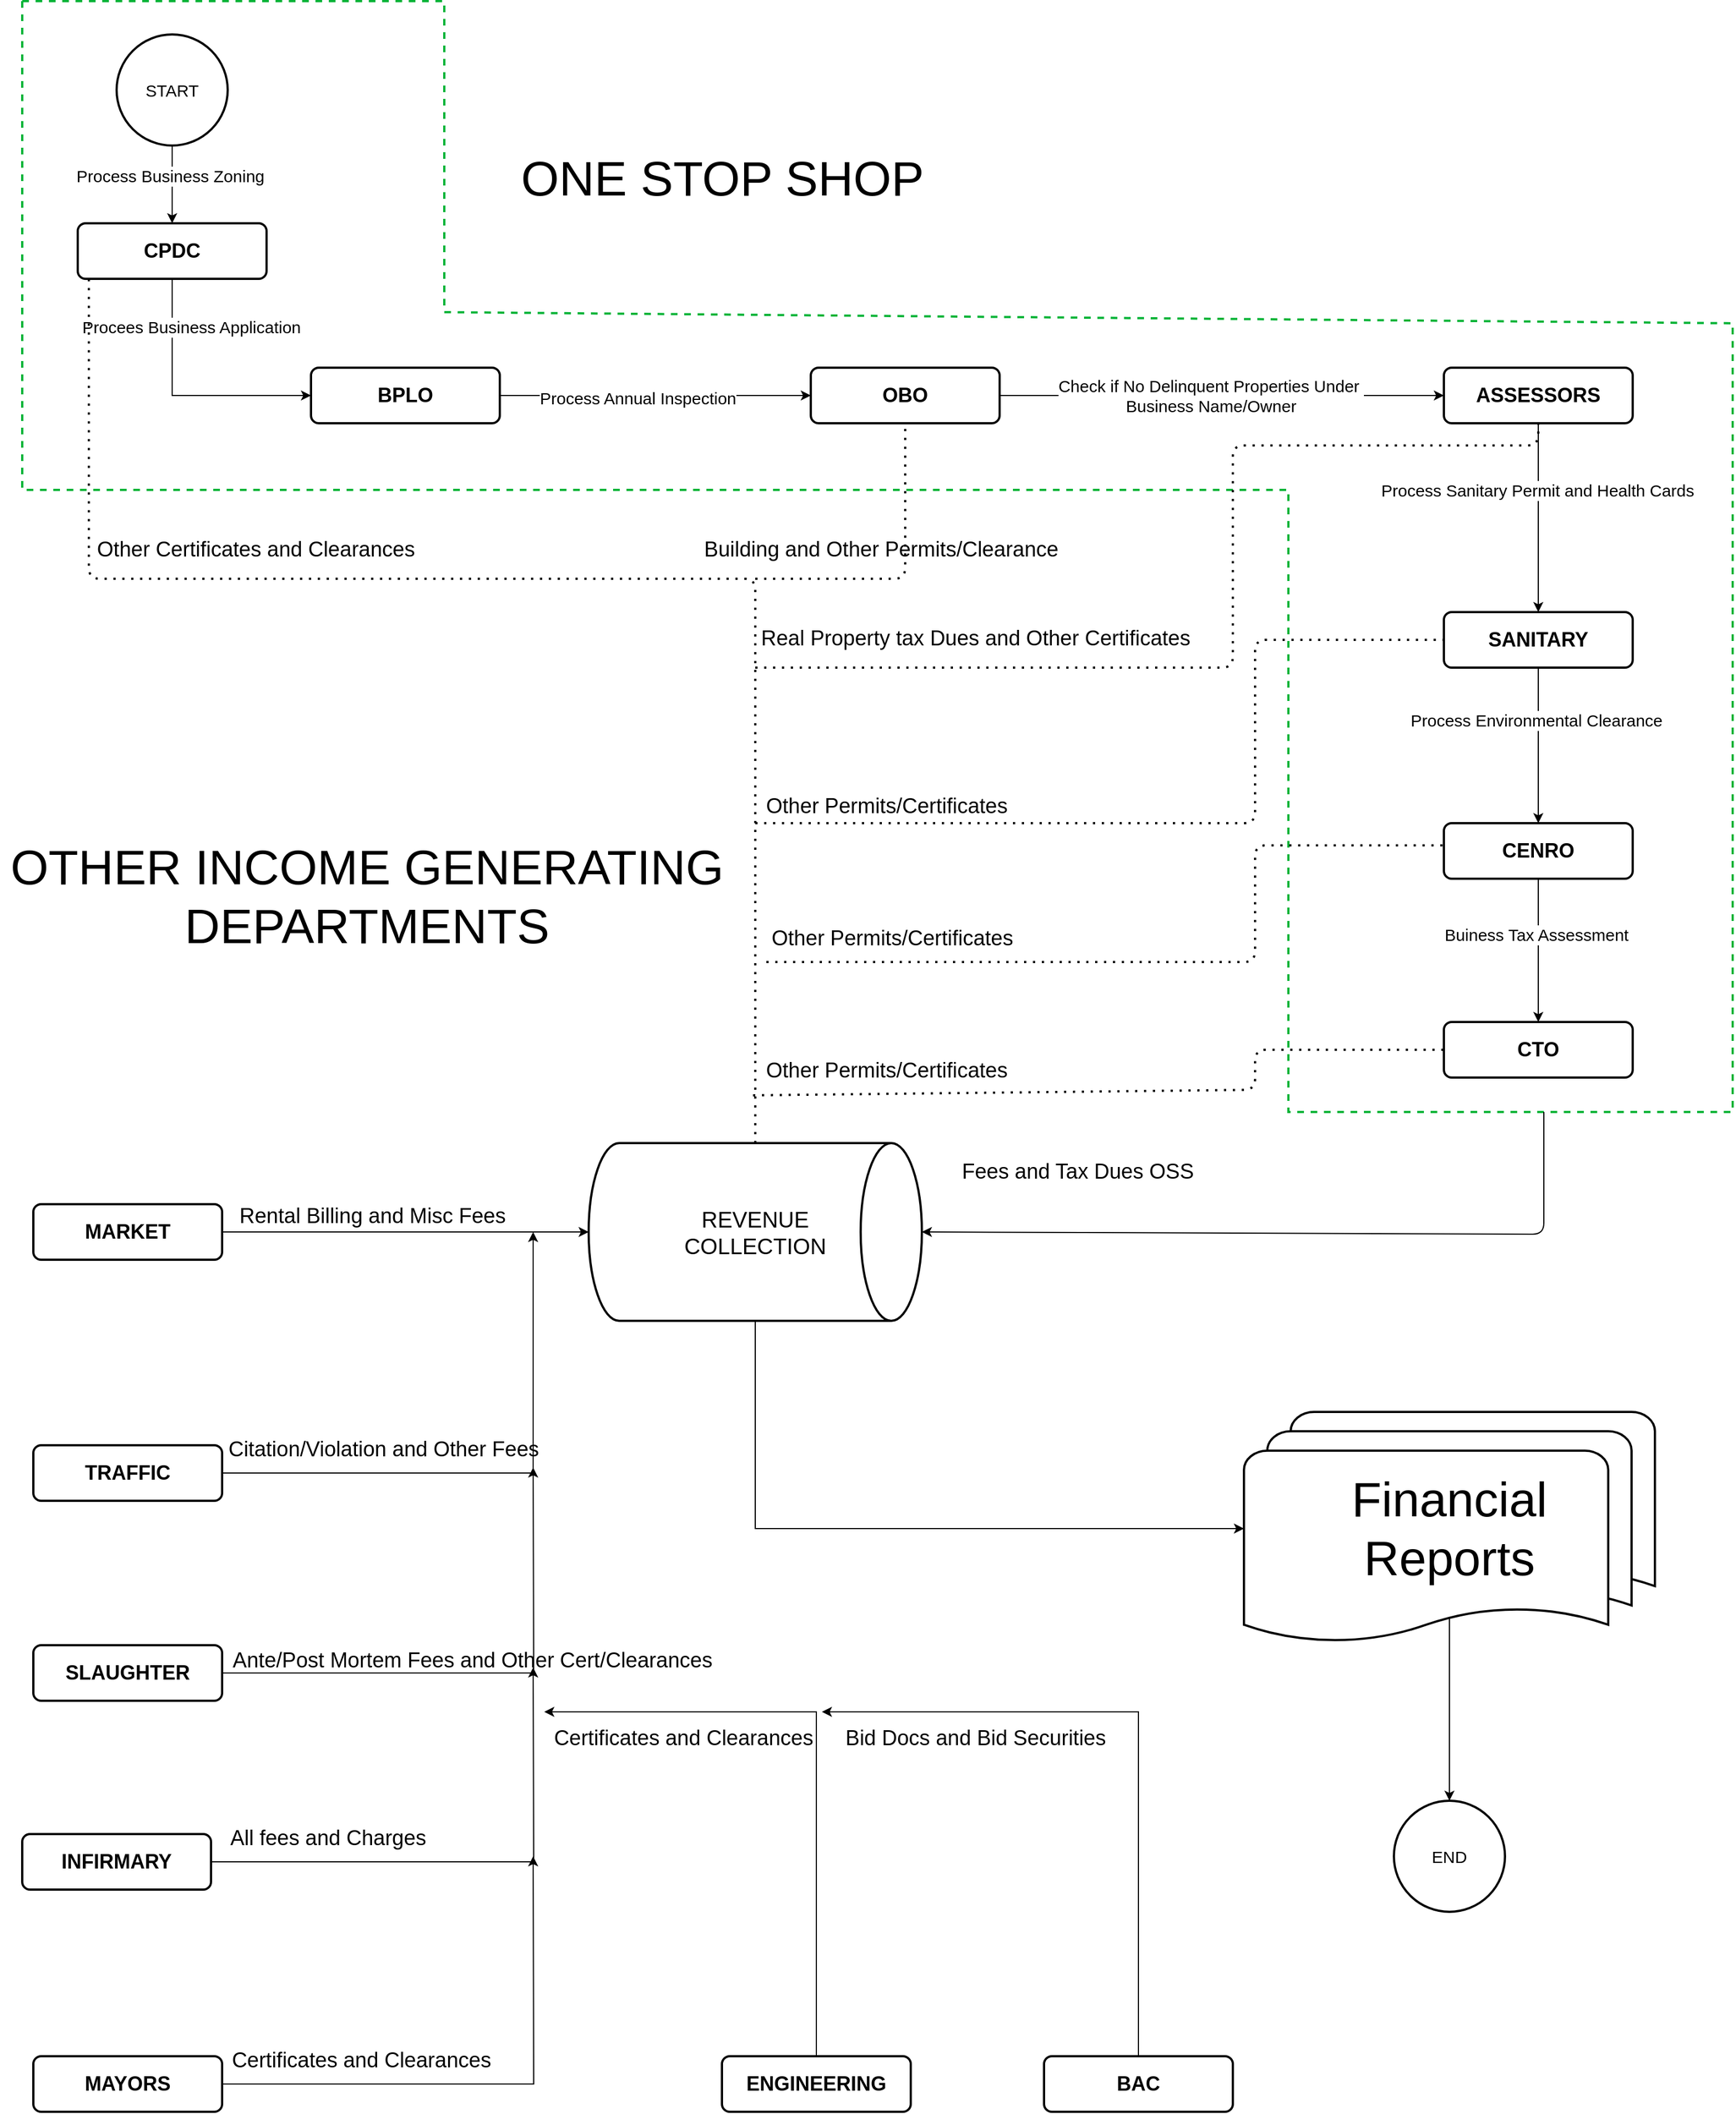 <mxfile version="13.8.5" type="github">
  <diagram id="kgpKYQtTHZ0yAKxKKP6v" name="Page-1">
    <mxGraphModel dx="2642" dy="2047" grid="1" gridSize="10" guides="1" tooltips="1" connect="1" arrows="1" fold="1" page="1" pageScale="1" pageWidth="850" pageHeight="1100" math="0" shadow="0">
      <root>
        <mxCell id="0" />
        <mxCell id="1" parent="0" />
        <mxCell id="x9YALUapwDZKSQAclWl2-197" style="edgeStyle=orthogonalEdgeStyle;rounded=0;orthogonalLoop=1;jettySize=auto;html=1;exitX=1;exitY=0.5;exitDx=0;exitDy=0;entryX=0;entryY=0.5;entryDx=0;entryDy=0;fontSize=15;" edge="1" parent="1" source="x9YALUapwDZKSQAclWl2-172" target="x9YALUapwDZKSQAclWl2-175">
          <mxGeometry relative="1" as="geometry" />
        </mxCell>
        <mxCell id="x9YALUapwDZKSQAclWl2-198" value="Process Annual Inspection" style="edgeLabel;html=1;align=center;verticalAlign=middle;resizable=0;points=[];fontSize=15;labelBackgroundColor=#ffffff;" vertex="1" connectable="0" parent="x9YALUapwDZKSQAclWl2-197">
          <mxGeometry x="-0.117" y="-2" relative="1" as="geometry">
            <mxPoint as="offset" />
          </mxGeometry>
        </mxCell>
        <mxCell id="x9YALUapwDZKSQAclWl2-172" value="&lt;h2&gt;BPLO&lt;/h2&gt;" style="rounded=1;whiteSpace=wrap;html=1;absoluteArcSize=1;arcSize=14;strokeWidth=2;" vertex="1" parent="1">
          <mxGeometry x="-560" y="-670" width="170" height="50" as="geometry" />
        </mxCell>
        <mxCell id="x9YALUapwDZKSQAclWl2-190" style="edgeStyle=orthogonalEdgeStyle;rounded=0;orthogonalLoop=1;jettySize=auto;html=1;exitX=0.5;exitY=1;exitDx=0;exitDy=0;entryX=0;entryY=0.5;entryDx=0;entryDy=0;" edge="1" parent="1" source="x9YALUapwDZKSQAclWl2-173" target="x9YALUapwDZKSQAclWl2-172">
          <mxGeometry relative="1" as="geometry" />
        </mxCell>
        <mxCell id="x9YALUapwDZKSQAclWl2-191" value="Procees Business Application" style="edgeLabel;html=1;align=center;verticalAlign=middle;resizable=0;points=[];fontSize=15;" vertex="1" connectable="0" parent="x9YALUapwDZKSQAclWl2-190">
          <mxGeometry x="-0.381" y="26" relative="1" as="geometry">
            <mxPoint x="-9" y="-28" as="offset" />
          </mxGeometry>
        </mxCell>
        <mxCell id="x9YALUapwDZKSQAclWl2-173" value="&lt;h2&gt;CPDC&lt;/h2&gt;" style="rounded=1;whiteSpace=wrap;html=1;absoluteArcSize=1;arcSize=14;strokeWidth=2;" vertex="1" parent="1">
          <mxGeometry x="-770" y="-800" width="170" height="50" as="geometry" />
        </mxCell>
        <mxCell id="x9YALUapwDZKSQAclWl2-250" style="edgeStyle=orthogonalEdgeStyle;rounded=0;orthogonalLoop=1;jettySize=auto;html=1;fontFamily=Helvetica;fontSize=20;" edge="1" parent="1" source="x9YALUapwDZKSQAclWl2-174">
          <mxGeometry relative="1" as="geometry">
            <mxPoint x="-360" y="670" as="targetPoint" />
          </mxGeometry>
        </mxCell>
        <mxCell id="x9YALUapwDZKSQAclWl2-174" value="&lt;h2&gt;MAYORS&lt;/h2&gt;" style="rounded=1;whiteSpace=wrap;html=1;absoluteArcSize=1;arcSize=14;strokeWidth=2;" vertex="1" parent="1">
          <mxGeometry x="-810" y="850" width="170" height="50" as="geometry" />
        </mxCell>
        <mxCell id="x9YALUapwDZKSQAclWl2-200" style="edgeStyle=orthogonalEdgeStyle;rounded=0;orthogonalLoop=1;jettySize=auto;html=1;entryX=0;entryY=0.5;entryDx=0;entryDy=0;fontSize=15;" edge="1" parent="1" source="x9YALUapwDZKSQAclWl2-175" target="x9YALUapwDZKSQAclWl2-179">
          <mxGeometry relative="1" as="geometry" />
        </mxCell>
        <mxCell id="x9YALUapwDZKSQAclWl2-201" value="Check if No Delinquent Properties Under&amp;nbsp;&lt;br&gt;Business Name/Owner" style="edgeLabel;html=1;align=center;verticalAlign=middle;resizable=0;points=[];fontSize=15;labelBackgroundColor=#ffffff;" vertex="1" connectable="0" parent="x9YALUapwDZKSQAclWl2-200">
          <mxGeometry x="-0.21" y="1" relative="1" as="geometry">
            <mxPoint x="31.67" y="1" as="offset" />
          </mxGeometry>
        </mxCell>
        <mxCell id="x9YALUapwDZKSQAclWl2-175" value="&lt;h2&gt;OBO&lt;/h2&gt;" style="rounded=1;whiteSpace=wrap;html=1;absoluteArcSize=1;arcSize=14;strokeWidth=2;" vertex="1" parent="1">
          <mxGeometry x="-110" y="-670" width="170" height="50" as="geometry" />
        </mxCell>
        <mxCell id="x9YALUapwDZKSQAclWl2-252" style="edgeStyle=orthogonalEdgeStyle;rounded=0;orthogonalLoop=1;jettySize=auto;html=1;fontFamily=Helvetica;fontSize=20;" edge="1" parent="1" source="x9YALUapwDZKSQAclWl2-176">
          <mxGeometry relative="1" as="geometry">
            <mxPoint x="-350" y="540" as="targetPoint" />
            <Array as="points">
              <mxPoint x="-105" y="540" />
            </Array>
          </mxGeometry>
        </mxCell>
        <mxCell id="x9YALUapwDZKSQAclWl2-176" value="&lt;h2&gt;ENGINEERING&lt;/h2&gt;" style="rounded=1;whiteSpace=wrap;html=1;absoluteArcSize=1;arcSize=14;strokeWidth=2;" vertex="1" parent="1">
          <mxGeometry x="-190" y="850" width="170" height="50" as="geometry" />
        </mxCell>
        <mxCell id="x9YALUapwDZKSQAclWl2-204" style="edgeStyle=orthogonalEdgeStyle;rounded=0;orthogonalLoop=1;jettySize=auto;html=1;fontSize=15;" edge="1" parent="1" source="x9YALUapwDZKSQAclWl2-179" target="x9YALUapwDZKSQAclWl2-181">
          <mxGeometry relative="1" as="geometry" />
        </mxCell>
        <mxCell id="x9YALUapwDZKSQAclWl2-206" value="Process Sanitary Permit and Health Cards" style="edgeLabel;html=1;align=center;verticalAlign=middle;resizable=0;points=[];fontSize=15;" vertex="1" connectable="0" parent="x9YALUapwDZKSQAclWl2-204">
          <mxGeometry x="-0.295" y="-1" relative="1" as="geometry">
            <mxPoint as="offset" />
          </mxGeometry>
        </mxCell>
        <mxCell id="x9YALUapwDZKSQAclWl2-179" value="&lt;h2&gt;ASSESSORS&lt;/h2&gt;" style="rounded=1;whiteSpace=wrap;html=1;absoluteArcSize=1;arcSize=14;strokeWidth=2;" vertex="1" parent="1">
          <mxGeometry x="460" y="-670" width="170" height="50" as="geometry" />
        </mxCell>
        <mxCell id="x9YALUapwDZKSQAclWl2-248" style="edgeStyle=orthogonalEdgeStyle;rounded=0;orthogonalLoop=1;jettySize=auto;html=1;fontFamily=Helvetica;fontSize=20;" edge="1" parent="1" source="x9YALUapwDZKSQAclWl2-180">
          <mxGeometry relative="1" as="geometry">
            <mxPoint x="-360" y="500" as="targetPoint" />
          </mxGeometry>
        </mxCell>
        <mxCell id="x9YALUapwDZKSQAclWl2-180" value="&lt;h2&gt;INFIRMARY&lt;/h2&gt;" style="rounded=1;whiteSpace=wrap;html=1;absoluteArcSize=1;arcSize=14;strokeWidth=2;" vertex="1" parent="1">
          <mxGeometry x="-820" y="650" width="170" height="50" as="geometry" />
        </mxCell>
        <mxCell id="x9YALUapwDZKSQAclWl2-208" style="edgeStyle=orthogonalEdgeStyle;rounded=0;orthogonalLoop=1;jettySize=auto;html=1;fontSize=15;" edge="1" parent="1" source="x9YALUapwDZKSQAclWl2-181" target="x9YALUapwDZKSQAclWl2-182">
          <mxGeometry relative="1" as="geometry" />
        </mxCell>
        <mxCell id="x9YALUapwDZKSQAclWl2-209" value="Process Environmental Clearance" style="edgeLabel;html=1;align=center;verticalAlign=middle;resizable=0;points=[];fontSize=15;" vertex="1" connectable="0" parent="x9YALUapwDZKSQAclWl2-208">
          <mxGeometry x="-0.329" y="-2" relative="1" as="geometry">
            <mxPoint as="offset" />
          </mxGeometry>
        </mxCell>
        <mxCell id="x9YALUapwDZKSQAclWl2-181" value="&lt;h2&gt;SANITARY&lt;/h2&gt;" style="rounded=1;whiteSpace=wrap;html=1;absoluteArcSize=1;arcSize=14;strokeWidth=2;" vertex="1" parent="1">
          <mxGeometry x="460" y="-450" width="170" height="50" as="geometry" />
        </mxCell>
        <mxCell id="x9YALUapwDZKSQAclWl2-212" style="edgeStyle=orthogonalEdgeStyle;rounded=0;orthogonalLoop=1;jettySize=auto;html=1;entryX=0.5;entryY=0;entryDx=0;entryDy=0;fontSize=15;" edge="1" parent="1" source="x9YALUapwDZKSQAclWl2-182" target="x9YALUapwDZKSQAclWl2-211">
          <mxGeometry relative="1" as="geometry" />
        </mxCell>
        <mxCell id="x9YALUapwDZKSQAclWl2-213" value="Buiness Tax Assessment" style="edgeLabel;html=1;align=center;verticalAlign=middle;resizable=0;points=[];fontSize=15;" vertex="1" connectable="0" parent="x9YALUapwDZKSQAclWl2-212">
          <mxGeometry x="-0.301" y="-2" relative="1" as="geometry">
            <mxPoint y="5" as="offset" />
          </mxGeometry>
        </mxCell>
        <mxCell id="x9YALUapwDZKSQAclWl2-182" value="&lt;h2&gt;CENRO&lt;/h2&gt;" style="rounded=1;whiteSpace=wrap;html=1;absoluteArcSize=1;arcSize=14;strokeWidth=2;" vertex="1" parent="1">
          <mxGeometry x="460" y="-260" width="170" height="50" as="geometry" />
        </mxCell>
        <mxCell id="x9YALUapwDZKSQAclWl2-245" style="edgeStyle=orthogonalEdgeStyle;rounded=0;orthogonalLoop=1;jettySize=auto;html=1;exitX=1;exitY=0.5;exitDx=0;exitDy=0;fontFamily=Helvetica;fontSize=20;" edge="1" parent="1" source="x9YALUapwDZKSQAclWl2-184">
          <mxGeometry relative="1" as="geometry">
            <mxPoint x="-360" y="108" as="targetPoint" />
            <Array as="points">
              <mxPoint x="-360" y="325" />
              <mxPoint x="-360" y="125" />
            </Array>
          </mxGeometry>
        </mxCell>
        <mxCell id="x9YALUapwDZKSQAclWl2-184" value="&lt;h2&gt;TRAFFIC&lt;/h2&gt;" style="rounded=1;whiteSpace=wrap;html=1;absoluteArcSize=1;arcSize=14;strokeWidth=2;" vertex="1" parent="1">
          <mxGeometry x="-810" y="300" width="170" height="50" as="geometry" />
        </mxCell>
        <mxCell id="x9YALUapwDZKSQAclWl2-254" style="edgeStyle=orthogonalEdgeStyle;rounded=0;orthogonalLoop=1;jettySize=auto;html=1;fontFamily=Helvetica;fontSize=20;" edge="1" parent="1" source="x9YALUapwDZKSQAclWl2-185">
          <mxGeometry relative="1" as="geometry">
            <mxPoint x="-100" y="540" as="targetPoint" />
            <Array as="points">
              <mxPoint x="185" y="540" />
              <mxPoint x="-30" y="540" />
            </Array>
          </mxGeometry>
        </mxCell>
        <mxCell id="x9YALUapwDZKSQAclWl2-185" value="&lt;h2&gt;BAC&lt;/h2&gt;" style="rounded=1;whiteSpace=wrap;html=1;absoluteArcSize=1;arcSize=14;strokeWidth=2;" vertex="1" parent="1">
          <mxGeometry x="100" y="850" width="170" height="50" as="geometry" />
        </mxCell>
        <mxCell id="x9YALUapwDZKSQAclWl2-249" style="edgeStyle=orthogonalEdgeStyle;rounded=0;orthogonalLoop=1;jettySize=auto;html=1;fontFamily=Helvetica;fontSize=20;" edge="1" parent="1" source="x9YALUapwDZKSQAclWl2-186">
          <mxGeometry relative="1" as="geometry">
            <mxPoint x="-360" y="320" as="targetPoint" />
          </mxGeometry>
        </mxCell>
        <mxCell id="x9YALUapwDZKSQAclWl2-186" value="&lt;h2&gt;SLAUGHTER&lt;/h2&gt;" style="rounded=1;whiteSpace=wrap;html=1;absoluteArcSize=1;arcSize=14;strokeWidth=2;" vertex="1" parent="1">
          <mxGeometry x="-810" y="480" width="170" height="50" as="geometry" />
        </mxCell>
        <mxCell id="x9YALUapwDZKSQAclWl2-244" style="edgeStyle=orthogonalEdgeStyle;rounded=0;orthogonalLoop=1;jettySize=auto;html=1;fontFamily=Helvetica;fontSize=20;" edge="1" parent="1" source="x9YALUapwDZKSQAclWl2-187" target="x9YALUapwDZKSQAclWl2-207">
          <mxGeometry relative="1" as="geometry" />
        </mxCell>
        <mxCell id="x9YALUapwDZKSQAclWl2-187" value="&lt;h2&gt;MARKET&lt;/h2&gt;" style="rounded=1;whiteSpace=wrap;html=1;absoluteArcSize=1;arcSize=14;strokeWidth=2;" vertex="1" parent="1">
          <mxGeometry x="-810" y="83" width="170" height="50" as="geometry" />
        </mxCell>
        <mxCell id="x9YALUapwDZKSQAclWl2-195" style="edgeStyle=orthogonalEdgeStyle;rounded=0;orthogonalLoop=1;jettySize=auto;html=1;exitX=0.5;exitY=1;exitDx=0;exitDy=0;exitPerimeter=0;entryX=0.5;entryY=0;entryDx=0;entryDy=0;fontSize=15;" edge="1" parent="1" source="x9YALUapwDZKSQAclWl2-194" target="x9YALUapwDZKSQAclWl2-173">
          <mxGeometry relative="1" as="geometry" />
        </mxCell>
        <mxCell id="x9YALUapwDZKSQAclWl2-196" value="Process Business Zoning" style="edgeLabel;html=1;align=center;verticalAlign=middle;resizable=0;points=[];fontSize=15;" vertex="1" connectable="0" parent="x9YALUapwDZKSQAclWl2-195">
          <mxGeometry x="-0.238" y="-2" relative="1" as="geometry">
            <mxPoint as="offset" />
          </mxGeometry>
        </mxCell>
        <mxCell id="x9YALUapwDZKSQAclWl2-194" value="START" style="strokeWidth=2;html=1;shape=mxgraph.flowchart.start_2;whiteSpace=wrap;fontSize=15;" vertex="1" parent="1">
          <mxGeometry x="-735" y="-970" width="100" height="100" as="geometry" />
        </mxCell>
        <mxCell id="x9YALUapwDZKSQAclWl2-236" style="edgeStyle=orthogonalEdgeStyle;rounded=0;orthogonalLoop=1;jettySize=auto;html=1;fontFamily=Helvetica;fontSize=44;entryX=0;entryY=0.5;entryDx=0;entryDy=0;entryPerimeter=0;" edge="1" parent="1" source="x9YALUapwDZKSQAclWl2-207" target="x9YALUapwDZKSQAclWl2-237">
          <mxGeometry relative="1" as="geometry">
            <mxPoint x="-160" y="250" as="targetPoint" />
            <Array as="points">
              <mxPoint x="-160" y="375" />
            </Array>
          </mxGeometry>
        </mxCell>
        <mxCell id="x9YALUapwDZKSQAclWl2-207" value="REVENUE &lt;br&gt;COLLECTION" style="strokeWidth=2;html=1;shape=mxgraph.flowchart.direct_data;whiteSpace=wrap;fontSize=20;" vertex="1" parent="1">
          <mxGeometry x="-310" y="28" width="300" height="160" as="geometry" />
        </mxCell>
        <mxCell id="x9YALUapwDZKSQAclWl2-211" value="&lt;h2&gt;CTO&lt;/h2&gt;" style="rounded=1;whiteSpace=wrap;html=1;absoluteArcSize=1;arcSize=14;strokeWidth=2;" vertex="1" parent="1">
          <mxGeometry x="460" y="-81" width="170" height="50" as="geometry" />
        </mxCell>
        <mxCell id="x9YALUapwDZKSQAclWl2-216" value="" style="edgeStyle=none;rounded=0;html=1;jettySize=auto;orthogonalLoop=1;strokeColor=#00B336;strokeWidth=2;fontColor=#000000;jumpStyle=none;endArrow=none;endFill=0;startArrow=none;dashed=1;" edge="1" parent="1">
          <mxGeometry width="100" relative="1" as="geometry">
            <mxPoint x="-820" y="-1000" as="sourcePoint" />
            <mxPoint x="-820" y="-1000" as="targetPoint" />
            <Array as="points">
              <mxPoint x="-820" y="-560" />
              <mxPoint x="320" y="-560" />
              <mxPoint x="320" />
              <mxPoint x="720" />
              <mxPoint x="720" y="-710" />
              <mxPoint x="-440" y="-720" />
              <mxPoint x="-440" y="-1000" />
              <mxPoint x="-510" y="-1000" />
            </Array>
          </mxGeometry>
        </mxCell>
        <mxCell id="x9YALUapwDZKSQAclWl2-217" value="ONE STOP SHOP" style="text;html=1;align=center;verticalAlign=middle;resizable=0;points=[];autosize=1;fontSize=44;fontFamily=Helvetica;" vertex="1" parent="1">
          <mxGeometry x="-380" y="-870" width="380" height="60" as="geometry" />
        </mxCell>
        <mxCell id="x9YALUapwDZKSQAclWl2-219" value="" style="endArrow=classic;html=1;fontFamily=Helvetica;fontSize=44;entryX=1;entryY=0.5;entryDx=0;entryDy=0;entryPerimeter=0;" edge="1" parent="1" target="x9YALUapwDZKSQAclWl2-207">
          <mxGeometry width="50" height="50" relative="1" as="geometry">
            <mxPoint x="550" as="sourcePoint" />
            <mxPoint x="250" y="-350" as="targetPoint" />
            <Array as="points">
              <mxPoint x="550" y="110" />
            </Array>
          </mxGeometry>
        </mxCell>
        <mxCell id="x9YALUapwDZKSQAclWl2-220" value="" style="endArrow=none;dashed=1;html=1;dashPattern=1 3;strokeWidth=2;fontFamily=Helvetica;fontSize=44;exitX=0.5;exitY=0;exitDx=0;exitDy=0;exitPerimeter=0;" edge="1" parent="1" source="x9YALUapwDZKSQAclWl2-207">
          <mxGeometry width="50" height="50" relative="1" as="geometry">
            <mxPoint x="-160" y="-440" as="sourcePoint" />
            <mxPoint x="-760" y="-750" as="targetPoint" />
            <Array as="points">
              <mxPoint x="-160" y="-480" />
              <mxPoint x="-760" y="-480" />
            </Array>
          </mxGeometry>
        </mxCell>
        <mxCell id="x9YALUapwDZKSQAclWl2-221" value="&lt;font style=&quot;font-size: 19px&quot;&gt;Other Certificates and Clearances&lt;/font&gt;" style="text;html=1;align=center;verticalAlign=middle;resizable=0;points=[];autosize=1;fontSize=44;fontFamily=Helvetica;" vertex="1" parent="1">
          <mxGeometry x="-760" y="-550" width="300" height="70" as="geometry" />
        </mxCell>
        <mxCell id="x9YALUapwDZKSQAclWl2-222" value="" style="endArrow=none;dashed=1;html=1;dashPattern=1 3;strokeWidth=2;fontFamily=Helvetica;fontSize=44;entryX=0.5;entryY=1;entryDx=0;entryDy=0;" edge="1" parent="1" target="x9YALUapwDZKSQAclWl2-175">
          <mxGeometry width="50" height="50" relative="1" as="geometry">
            <mxPoint x="-160" y="-480" as="sourcePoint" />
            <mxPoint x="-20" y="-610" as="targetPoint" />
            <Array as="points">
              <mxPoint x="-25" y="-480" />
            </Array>
          </mxGeometry>
        </mxCell>
        <mxCell id="x9YALUapwDZKSQAclWl2-223" value="&lt;font style=&quot;font-size: 19px&quot;&gt;Building and Other Permits/Clearance&lt;/font&gt;" style="text;html=1;align=center;verticalAlign=middle;resizable=0;points=[];autosize=1;fontSize=44;fontFamily=Helvetica;" vertex="1" parent="1">
          <mxGeometry x="-212" y="-550" width="330" height="70" as="geometry" />
        </mxCell>
        <mxCell id="x9YALUapwDZKSQAclWl2-224" value="" style="endArrow=none;dashed=1;html=1;dashPattern=1 3;strokeWidth=2;fontFamily=Helvetica;fontSize=44;entryX=0.5;entryY=1;entryDx=0;entryDy=0;" edge="1" parent="1" target="x9YALUapwDZKSQAclWl2-179">
          <mxGeometry width="50" height="50" relative="1" as="geometry">
            <mxPoint x="-160" y="-400" as="sourcePoint" />
            <mxPoint x="440" y="-630" as="targetPoint" />
            <Array as="points">
              <mxPoint x="270" y="-400" />
              <mxPoint x="270" y="-600" />
              <mxPoint x="545" y="-600" />
            </Array>
          </mxGeometry>
        </mxCell>
        <mxCell id="x9YALUapwDZKSQAclWl2-225" value="&lt;span style=&quot;font-size: 19px&quot;&gt;Fees and Tax Dues OSS&lt;/span&gt;" style="text;html=1;align=center;verticalAlign=middle;resizable=0;points=[];autosize=1;fontSize=44;fontFamily=Helvetica;" vertex="1" parent="1">
          <mxGeometry x="20" y="10" width="220" height="70" as="geometry" />
        </mxCell>
        <mxCell id="x9YALUapwDZKSQAclWl2-226" value="&lt;font style=&quot;font-size: 19px&quot;&gt;Real Property tax Dues and Other Certificates&lt;/font&gt;" style="text;html=1;align=center;verticalAlign=middle;resizable=0;points=[];autosize=1;fontSize=44;fontFamily=Helvetica;" vertex="1" parent="1">
          <mxGeometry x="-162" y="-470" width="400" height="70" as="geometry" />
        </mxCell>
        <mxCell id="x9YALUapwDZKSQAclWl2-229" value="" style="endArrow=none;dashed=1;html=1;dashPattern=1 3;strokeWidth=2;fontFamily=Helvetica;fontSize=44;entryX=0;entryY=0.5;entryDx=0;entryDy=0;" edge="1" parent="1" target="x9YALUapwDZKSQAclWl2-181">
          <mxGeometry width="50" height="50" relative="1" as="geometry">
            <mxPoint x="-160" y="-260" as="sourcePoint" />
            <mxPoint x="-60" y="-350" as="targetPoint" />
            <Array as="points">
              <mxPoint x="290" y="-260" />
              <mxPoint x="290" y="-425" />
            </Array>
          </mxGeometry>
        </mxCell>
        <mxCell id="x9YALUapwDZKSQAclWl2-230" value="&lt;font style=&quot;font-size: 19px&quot;&gt;Other Permits/Certificates&lt;/font&gt;" style="text;html=1;align=center;verticalAlign=middle;resizable=0;points=[];autosize=1;fontSize=44;fontFamily=Helvetica;" vertex="1" parent="1">
          <mxGeometry x="-157" y="-319" width="230" height="70" as="geometry" />
        </mxCell>
        <mxCell id="x9YALUapwDZKSQAclWl2-231" value="" style="endArrow=none;dashed=1;html=1;dashPattern=1 3;strokeWidth=2;fontFamily=Helvetica;fontSize=44;entryX=0;entryY=0.5;entryDx=0;entryDy=0;" edge="1" parent="1">
          <mxGeometry width="50" height="50" relative="1" as="geometry">
            <mxPoint x="-150" y="-135" as="sourcePoint" />
            <mxPoint x="460" y="-240" as="targetPoint" />
            <Array as="points">
              <mxPoint x="290" y="-135" />
              <mxPoint x="290" y="-240" />
            </Array>
          </mxGeometry>
        </mxCell>
        <mxCell id="x9YALUapwDZKSQAclWl2-232" value="&lt;font style=&quot;font-size: 19px&quot;&gt;Other Permits/Certificates&lt;/font&gt;" style="text;html=1;align=center;verticalAlign=middle;resizable=0;points=[];autosize=1;fontSize=44;fontFamily=Helvetica;" vertex="1" parent="1">
          <mxGeometry x="-152" y="-200" width="230" height="70" as="geometry" />
        </mxCell>
        <mxCell id="x9YALUapwDZKSQAclWl2-233" value="" style="endArrow=none;dashed=1;html=1;dashPattern=1 3;strokeWidth=2;fontFamily=Helvetica;fontSize=44;entryX=0;entryY=0.5;entryDx=0;entryDy=0;" edge="1" parent="1" target="x9YALUapwDZKSQAclWl2-211">
          <mxGeometry width="50" height="50" relative="1" as="geometry">
            <mxPoint x="-162" y="-15" as="sourcePoint" />
            <mxPoint x="448" y="-60" as="targetPoint" />
            <Array as="points">
              <mxPoint x="290" y="-20" />
              <mxPoint x="290" y="-56" />
            </Array>
          </mxGeometry>
        </mxCell>
        <mxCell id="x9YALUapwDZKSQAclWl2-234" value="&lt;font style=&quot;font-size: 19px&quot;&gt;Other Permits/Certificates&lt;/font&gt;" style="text;html=1;align=center;verticalAlign=middle;resizable=0;points=[];autosize=1;fontSize=44;fontFamily=Helvetica;" vertex="1" parent="1">
          <mxGeometry x="-157" y="-81" width="230" height="70" as="geometry" />
        </mxCell>
        <mxCell id="x9YALUapwDZKSQAclWl2-235" value="OTHER INCOME GENERATING&lt;br&gt;DEPARTMENTS" style="text;html=1;align=center;verticalAlign=middle;resizable=0;points=[];autosize=1;fontSize=44;fontFamily=Helvetica;" vertex="1" parent="1">
          <mxGeometry x="-840" y="-249" width="660" height="110" as="geometry" />
        </mxCell>
        <mxCell id="x9YALUapwDZKSQAclWl2-240" value="" style="edgeStyle=orthogonalEdgeStyle;rounded=0;orthogonalLoop=1;jettySize=auto;html=1;fontFamily=Helvetica;fontSize=20;exitX=0.5;exitY=0.88;exitDx=0;exitDy=0;exitPerimeter=0;" edge="1" parent="1" source="x9YALUapwDZKSQAclWl2-237" target="x9YALUapwDZKSQAclWl2-239">
          <mxGeometry relative="1" as="geometry" />
        </mxCell>
        <mxCell id="x9YALUapwDZKSQAclWl2-237" value="Financial &lt;br&gt;Reports" style="strokeWidth=2;html=1;shape=mxgraph.flowchart.multi-document;whiteSpace=wrap;labelBackgroundColor=#ffffff;fontFamily=Helvetica;fontSize=44;" vertex="1" parent="1">
          <mxGeometry x="280" y="270" width="370" height="210" as="geometry" />
        </mxCell>
        <mxCell id="x9YALUapwDZKSQAclWl2-239" value="END" style="strokeWidth=2;html=1;shape=mxgraph.flowchart.start_2;whiteSpace=wrap;fontSize=15;" vertex="1" parent="1">
          <mxGeometry x="415" y="620" width="100" height="100" as="geometry" />
        </mxCell>
        <mxCell id="x9YALUapwDZKSQAclWl2-255" value="&lt;font style=&quot;font-size: 19px&quot;&gt;Rental Billing and Misc Fees&lt;/font&gt;" style="text;html=1;align=center;verticalAlign=middle;resizable=0;points=[];autosize=1;fontSize=44;fontFamily=Helvetica;" vertex="1" parent="1">
          <mxGeometry x="-635" y="50" width="260" height="70" as="geometry" />
        </mxCell>
        <mxCell id="x9YALUapwDZKSQAclWl2-256" value="&lt;font style=&quot;font-size: 19px&quot;&gt;Citation/Violation and Other Fees&lt;/font&gt;" style="text;html=1;align=center;verticalAlign=middle;resizable=0;points=[];autosize=1;fontSize=44;fontFamily=Helvetica;" vertex="1" parent="1">
          <mxGeometry x="-640" y="260" width="290" height="70" as="geometry" />
        </mxCell>
        <mxCell id="x9YALUapwDZKSQAclWl2-257" value="&lt;font style=&quot;font-size: 19px&quot;&gt;Ante/Post Mortem Fees and Other Cert/Clearances&lt;/font&gt;" style="text;html=1;align=center;verticalAlign=middle;resizable=0;points=[];autosize=1;fontSize=44;fontFamily=Helvetica;" vertex="1" parent="1">
          <mxGeometry x="-640" y="450" width="450" height="70" as="geometry" />
        </mxCell>
        <mxCell id="x9YALUapwDZKSQAclWl2-258" value="&lt;span style=&quot;font-size: 19px&quot;&gt;All fees and Charges&lt;/span&gt;" style="text;html=1;align=center;verticalAlign=middle;resizable=0;points=[];autosize=1;fontSize=44;fontFamily=Helvetica;" vertex="1" parent="1">
          <mxGeometry x="-640" y="610" width="190" height="70" as="geometry" />
        </mxCell>
        <mxCell id="x9YALUapwDZKSQAclWl2-259" value="&lt;span style=&quot;font-size: 19px&quot;&gt;Certificates and Clearances&lt;/span&gt;" style="text;html=1;align=center;verticalAlign=middle;resizable=0;points=[];autosize=1;fontSize=44;fontFamily=Helvetica;" vertex="1" parent="1">
          <mxGeometry x="-640" y="810" width="250" height="70" as="geometry" />
        </mxCell>
        <mxCell id="x9YALUapwDZKSQAclWl2-261" value="&lt;span style=&quot;font-size: 19px&quot;&gt;Certificates and Clearances&lt;/span&gt;" style="text;html=1;align=center;verticalAlign=middle;resizable=0;points=[];autosize=1;fontSize=44;fontFamily=Helvetica;" vertex="1" parent="1">
          <mxGeometry x="-350" y="520" width="250" height="70" as="geometry" />
        </mxCell>
        <mxCell id="x9YALUapwDZKSQAclWl2-262" value="&lt;span style=&quot;font-size: 19px&quot;&gt;Bid Docs and Bid Securities&lt;/span&gt;" style="text;html=1;align=center;verticalAlign=middle;resizable=0;points=[];autosize=1;fontSize=44;fontFamily=Helvetica;" vertex="1" parent="1">
          <mxGeometry x="-87" y="520" width="250" height="70" as="geometry" />
        </mxCell>
      </root>
    </mxGraphModel>
  </diagram>
</mxfile>
